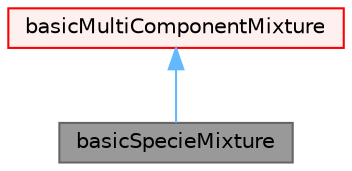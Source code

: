 digraph "basicSpecieMixture"
{
 // LATEX_PDF_SIZE
  bgcolor="transparent";
  edge [fontname=Helvetica,fontsize=10,labelfontname=Helvetica,labelfontsize=10];
  node [fontname=Helvetica,fontsize=10,shape=box,height=0.2,width=0.4];
  Node1 [id="Node000001",label="basicSpecieMixture",height=0.2,width=0.4,color="gray40", fillcolor="grey60", style="filled", fontcolor="black",tooltip="Specialization of basicMultiComponentMixture for a mixture consisting of a number for molecular speci..."];
  Node2 -> Node1 [id="edge1_Node000001_Node000002",dir="back",color="steelblue1",style="solid",tooltip=" "];
  Node2 [id="Node000002",label="basicMultiComponentMixture",height=0.2,width=0.4,color="red", fillcolor="#FFF0F0", style="filled",URL="$classFoam_1_1basicMultiComponentMixture.html",tooltip="Multi-component mixture."];
}
